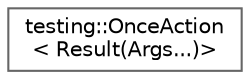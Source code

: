 digraph "Graphical Class Hierarchy"
{
 // LATEX_PDF_SIZE
  bgcolor="transparent";
  edge [fontname=Helvetica,fontsize=10,labelfontname=Helvetica,labelfontsize=10];
  node [fontname=Helvetica,fontsize=10,shape=box,height=0.2,width=0.4];
  rankdir="LR";
  Node0 [id="Node000000",label="testing::OnceAction\l\< Result(Args...)\>",height=0.2,width=0.4,color="grey40", fillcolor="white", style="filled",URL="$classtesting_1_1OnceAction_3_01Result_07Args_8_8_8_08_4.html",tooltip=" "];
}
